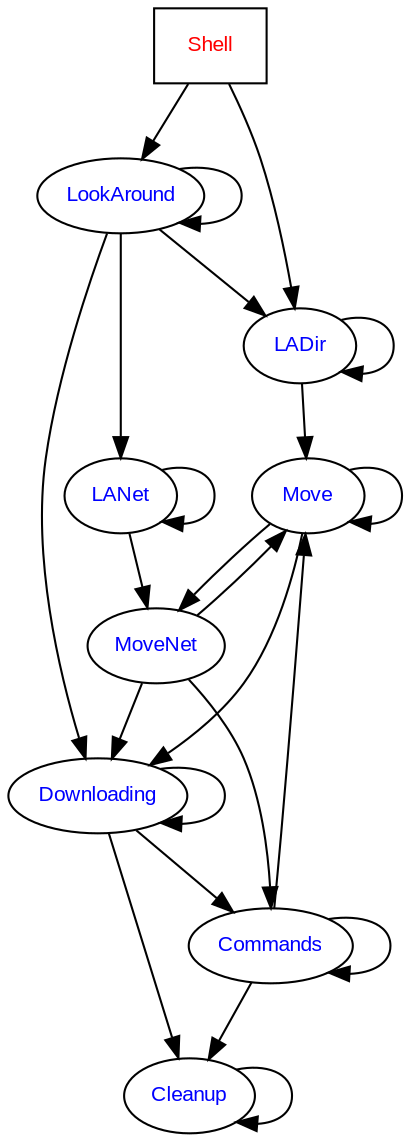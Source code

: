 digraph Ontology {
	graph [size="8,8"];
	node [fontcolor=blue,
		fontname=Arial,
		fontsize=10,
		shape=oval
	];
	edge [color=black,
		style=""
	];
	Shell	 [fontcolor=red,
		shape=box];
	Shell -> LookAround	 [style=solid];
	Shell -> LADir	 [style=solid];
	LookAround -> LookAround	 [style=solid];
	LookAround -> LADir	 [style=solid];
	LookAround -> LANet	 [style=solid];
	LookAround -> Downloading	 [style=solid];
	LADir -> LADir	 [style=solid];
	LADir -> Move	 [style=solid];
	LANet -> LANet	 [style=solid];
	LANet -> MoveNet	 [style=solid];
	Downloading -> Downloading	 [style=solid];
	Downloading -> Commands	 [style=solid];
	Downloading -> Cleanup	 [style=solid];
	Commands -> Commands	 [style=solid];
	Commands -> Move	 [style=solid];
	Commands -> Cleanup	 [style=solid];
	Move -> Downloading	 [style=solid];
	Move -> Move	 [style=solid];
	Move -> MoveNet	 [style=solid];
	Cleanup -> Cleanup	 [style=solid];
	MoveNet -> Downloading	 [style=solid];
	MoveNet -> Commands	 [style=solid];
	MoveNet -> Move	 [style=solid];
}
